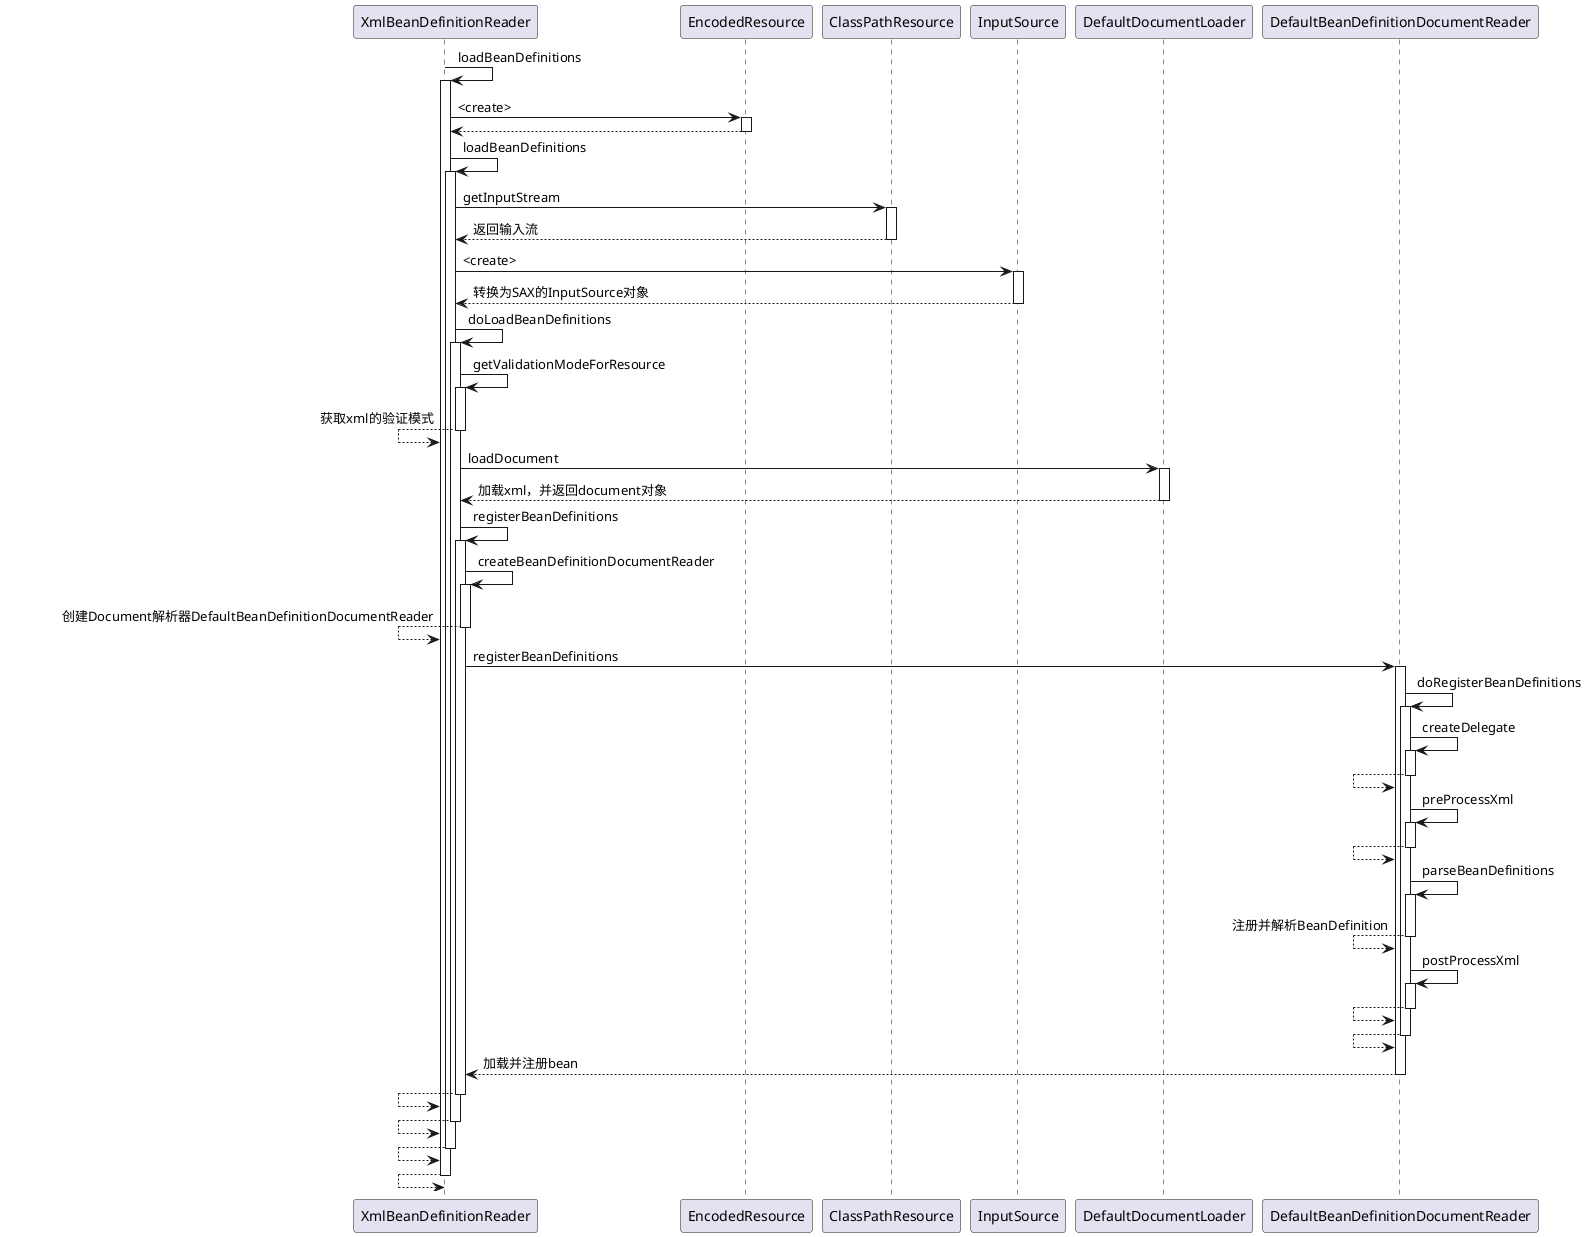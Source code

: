 @startuml

XmlBeanDefinitionReader -> XmlBeanDefinitionReader: loadBeanDefinitions

activate XmlBeanDefinitionReader

    XmlBeanDefinitionReader -> EncodedResource: <create>
    activate EncodedResource
    XmlBeanDefinitionReader <-- EncodedResource:
    deactivate EncodedResource
    XmlBeanDefinitionReader -> XmlBeanDefinitionReader: loadBeanDefinitions
    activate XmlBeanDefinitionReader
        XmlBeanDefinitionReader -> ClassPathResource: getInputStream
        activate ClassPathResource
        XmlBeanDefinitionReader <-- ClassPathResource: 返回输入流
        deactivate ClassPathResource
        XmlBeanDefinitionReader -> InputSource: <create>
        activate InputSource
        XmlBeanDefinitionReader <-- InputSource: 转换为SAX的InputSource对象
        deactivate InputSource
        XmlBeanDefinitionReader -> XmlBeanDefinitionReader: doLoadBeanDefinitions
        activate XmlBeanDefinitionReader
            XmlBeanDefinitionReader -> XmlBeanDefinitionReader: getValidationModeForResource
            activate XmlBeanDefinitionReader
            XmlBeanDefinitionReader <-- XmlBeanDefinitionReader: 获取xml的验证模式
            deactivate XmlBeanDefinitionReader
            XmlBeanDefinitionReader -> DefaultDocumentLoader: loadDocument
            activate DefaultDocumentLoader
            XmlBeanDefinitionReader <-- DefaultDocumentLoader: 加载xml，并返回document对象
            deactivate DefaultDocumentLoader
            XmlBeanDefinitionReader -> XmlBeanDefinitionReader: registerBeanDefinitions
            activate XmlBeanDefinitionReader
                XmlBeanDefinitionReader -> XmlBeanDefinitionReader: createBeanDefinitionDocumentReader
                activate XmlBeanDefinitionReader
                XmlBeanDefinitionReader <-- XmlBeanDefinitionReader: 创建Document解析器DefaultBeanDefinitionDocumentReader
                deactivate XmlBeanDefinitionReader
                XmlBeanDefinitionReader -> DefaultBeanDefinitionDocumentReader: registerBeanDefinitions
                activate DefaultBeanDefinitionDocumentReader
                    DefaultBeanDefinitionDocumentReader -> DefaultBeanDefinitionDocumentReader: doRegisterBeanDefinitions
                    activate DefaultBeanDefinitionDocumentReader
                        DefaultBeanDefinitionDocumentReader -> DefaultBeanDefinitionDocumentReader: createDelegate
                        activate DefaultBeanDefinitionDocumentReader
                        DefaultBeanDefinitionDocumentReader <-- DefaultBeanDefinitionDocumentReader:
                        deactivate DefaultBeanDefinitionDocumentReader
                        DefaultBeanDefinitionDocumentReader -> DefaultBeanDefinitionDocumentReader: preProcessXml
                        activate DefaultBeanDefinitionDocumentReader
                        DefaultBeanDefinitionDocumentReader <-- DefaultBeanDefinitionDocumentReader:
                        deactivate DefaultBeanDefinitionDocumentReader

                        DefaultBeanDefinitionDocumentReader -> DefaultBeanDefinitionDocumentReader: parseBeanDefinitions
                        activate DefaultBeanDefinitionDocumentReader
                        DefaultBeanDefinitionDocumentReader <-- DefaultBeanDefinitionDocumentReader: 注册并解析BeanDefinition
                        deactivate DefaultBeanDefinitionDocumentReader

                        DefaultBeanDefinitionDocumentReader -> DefaultBeanDefinitionDocumentReader: postProcessXml
                        activate DefaultBeanDefinitionDocumentReader
                        DefaultBeanDefinitionDocumentReader <-- DefaultBeanDefinitionDocumentReader:
                        deactivate DefaultBeanDefinitionDocumentReader


                    DefaultBeanDefinitionDocumentReader <-- DefaultBeanDefinitionDocumentReader:
                    deactivate DefaultBeanDefinitionDocumentReader
                XmlBeanDefinitionReader <-- DefaultBeanDefinitionDocumentReader: 加载并注册bean
                deactivate DefaultBeanDefinitionDocumentReader
            XmlBeanDefinitionReader <-- XmlBeanDefinitionReader:
            deactivate XmlBeanDefinitionReader
        XmlBeanDefinitionReader <-- XmlBeanDefinitionReader:
        deactivate XmlBeanDefinitionReader
    XmlBeanDefinitionReader <-- XmlBeanDefinitionReader:
    deactivate XmlBeanDefinitionReader

XmlBeanDefinitionReader <-- XmlBeanDefinitionReader:
deactivate XmlBeanDefinitionReader

@enduml